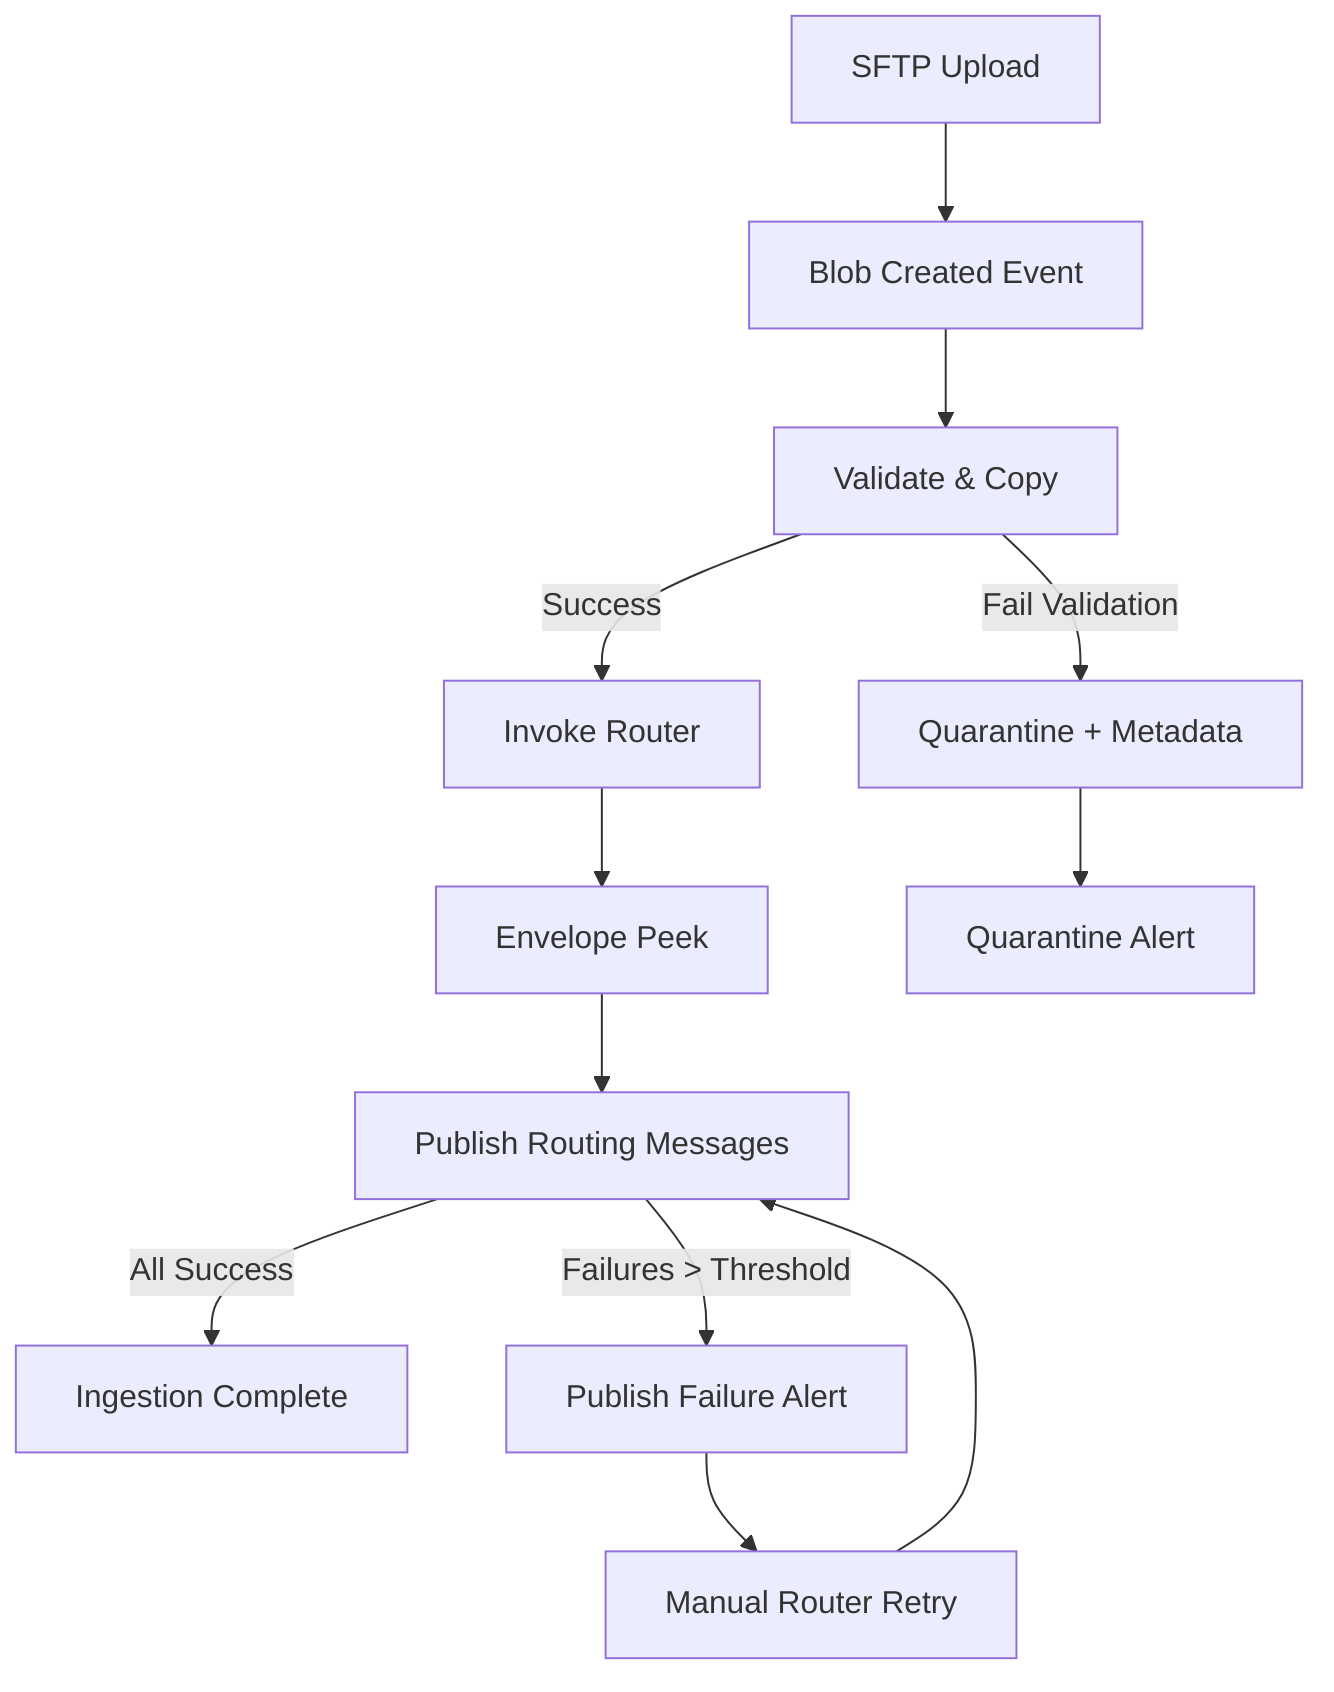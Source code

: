 flowchart TD
  Upload[SFTP Upload] --> Event[Blob Created Event]
  Event --> Validate[Validate & Copy]
  Validate -->|Fail Validation| Quarantine[Quarantine + Metadata]
  Validate -->|Success| RouteInvoke[Invoke Router]
  RouteInvoke --> Peek[Envelope Peek]
  Peek --> Publish[Publish Routing Messages]
  Publish -->|All Success| Complete[Ingestion Complete]
  Publish -->|Failures > Threshold| PublishFail[Publish Failure Alert]
  PublishFail --> RetryRouter[Manual Router Retry]
  RetryRouter --> Publish
  Quarantine --> Alert[Quarantine Alert]